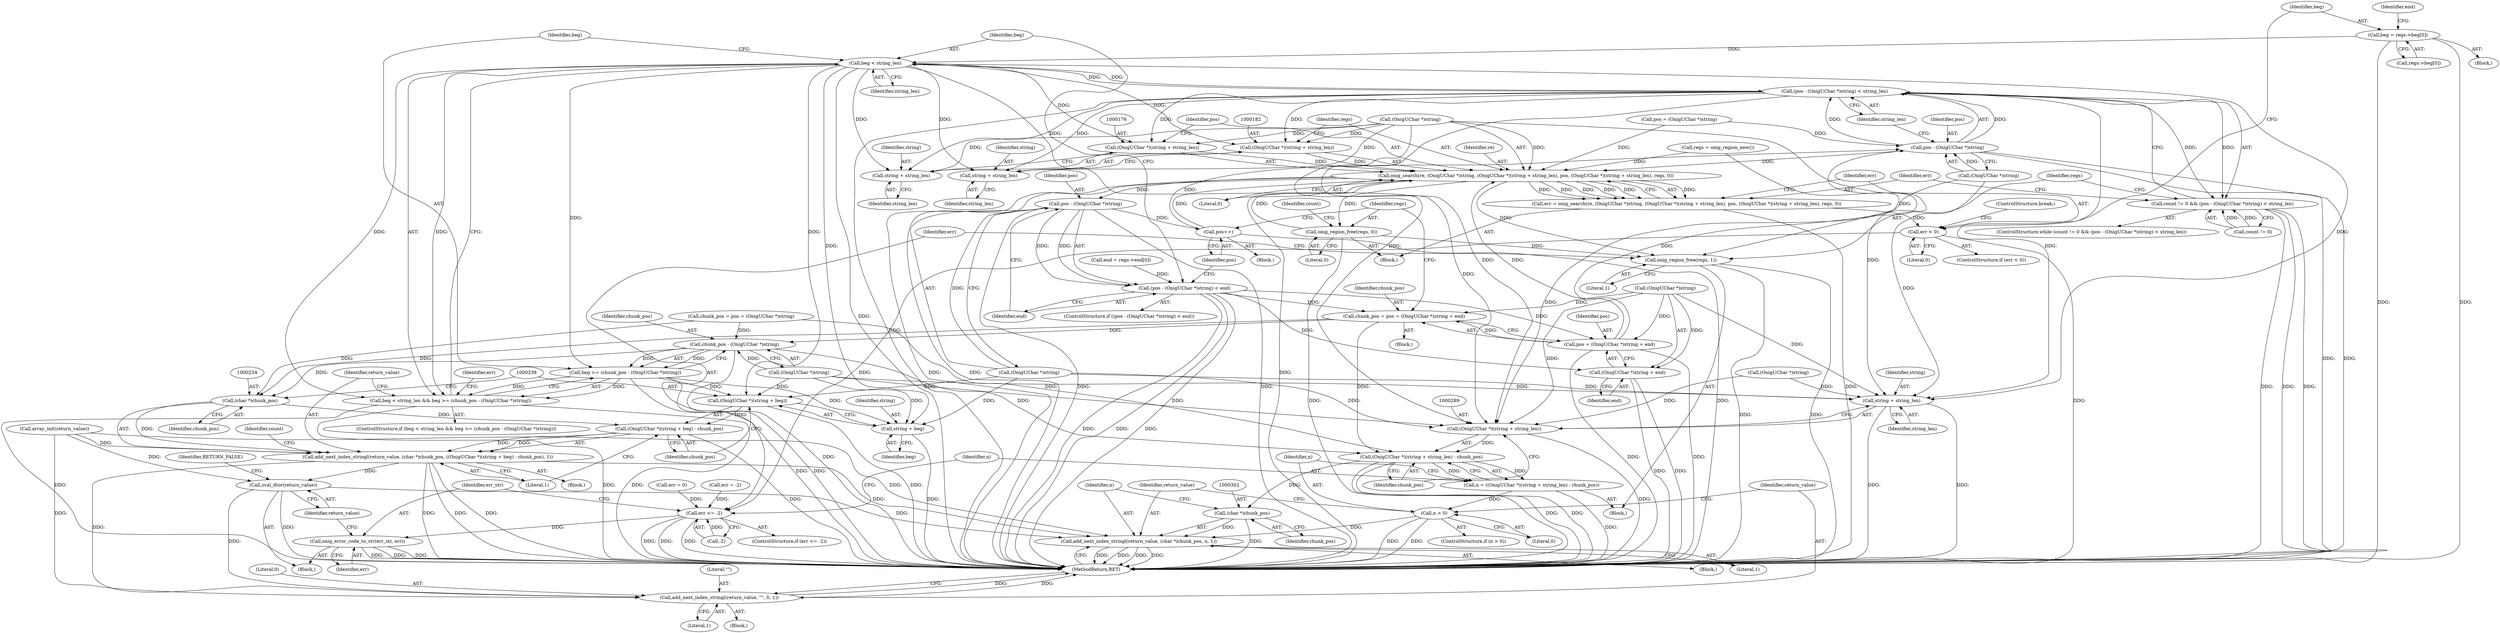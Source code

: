 digraph "0_php-src_5b597a2e5b28e2d5a52fc1be13f425f08f47cb62?w=1@array" {
"1000195" [label="(Call,beg = regs->beg[0])"];
"1000220" [label="(Call,beg < string_len)"];
"1000158" [label="(Call,(pos - (OnigUChar *)string) < string_len)"];
"1000154" [label="(Call,count != 0 && (pos - (OnigUChar *)string) < string_len)"];
"1000175" [label="(Call,(OnigUChar *)(string + string_len))"];
"1000170" [label="(Call,onig_search(re, (OnigUChar *)string, (OnigUChar *)(string + string_len), pos, (OnigUChar *)(string + string_len), regs, 0))"];
"1000168" [label="(Call,err = onig_search(re, (OnigUChar *)string, (OnigUChar *)(string + string_len), pos, (OnigUChar *)(string + string_len), regs, 0))"];
"1000189" [label="(Call,err < 0)"];
"1000273" [label="(Call,err <= -2)"];
"1000279" [label="(Call,onig_error_code_to_str(err_str, err))"];
"1000211" [label="(Call,pos - (OnigUChar *)string)"];
"1000210" [label="(Call,(pos - (OnigUChar *)string) < end)"];
"1000253" [label="(Call,chunk_pos = pos = (OnigUChar *)string + end)"];
"1000225" [label="(Call,chunk_pos - (OnigUChar *)string)"];
"1000223" [label="(Call,beg >= (chunk_pos - (OnigUChar *)string))"];
"1000219" [label="(Call,beg < string_len && beg >= (chunk_pos - (OnigUChar *)string))"];
"1000237" [label="(Call,(OnigUChar *)(string + beg))"];
"1000236" [label="(Call,(OnigUChar *)(string + beg) - chunk_pos)"];
"1000231" [label="(Call,add_next_index_stringl(return_value, (char *)chunk_pos, ((OnigUChar *)(string + beg) - chunk_pos), 1))"];
"1000282" [label="(Call,zval_dtor(return_value))"];
"1000299" [label="(Call,add_next_index_stringl(return_value, (char *)chunk_pos, n, 1))"];
"1000308" [label="(Call,add_next_index_stringl(return_value, \"\", 0, 1))"];
"1000239" [label="(Call,string + beg)"];
"1000233" [label="(Call,(char *)chunk_pos)"];
"1000287" [label="(Call,(OnigUChar *)(string + string_len) - chunk_pos)"];
"1000285" [label="(Call,n = ((OnigUChar *)(string + string_len) - chunk_pos))"];
"1000295" [label="(Call,n > 0)"];
"1000301" [label="(Call,(char *)chunk_pos)"];
"1000255" [label="(Call,pos = (OnigUChar *)string + end)"];
"1000159" [label="(Call,pos - (OnigUChar *)string)"];
"1000257" [label="(Call,(OnigUChar *)string + end)"];
"1000264" [label="(Call,pos++)"];
"1000266" [label="(Call,onig_region_free(regs, 0))"];
"1000269" [label="(Call,onig_region_free(regs, 1))"];
"1000177" [label="(Call,string + string_len)"];
"1000181" [label="(Call,(OnigUChar *)(string + string_len))"];
"1000183" [label="(Call,string + string_len)"];
"1000288" [label="(Call,(OnigUChar *)(string + string_len))"];
"1000290" [label="(Call,string + string_len)"];
"1000195" [label="(Call,beg = regs->beg[0])"];
"1000225" [label="(Call,chunk_pos - (OnigUChar *)string)"];
"1000172" [label="(Call,(OnigUChar *)string)"];
"1000281" [label="(Identifier,err)"];
"1000178" [label="(Identifier,string)"];
"1000270" [label="(Identifier,regs)"];
"1000268" [label="(Literal,0)"];
"1000180" [label="(Identifier,pos)"];
"1000196" [label="(Identifier,beg)"];
"1000248" [label="(Call,err = -2)"];
"1000242" [label="(Identifier,chunk_pos)"];
"1000219" [label="(Call,beg < string_len && beg >= (chunk_pos - (OnigUChar *)string))"];
"1000194" [label="(Block,)"];
"1000175" [label="(Call,(OnigUChar *)(string + string_len))"];
"1000271" [label="(Literal,1)"];
"1000263" [label="(Block,)"];
"1000150" [label="(Call,regs = onig_region_new())"];
"1000280" [label="(Identifier,err_str)"];
"1000212" [label="(Identifier,pos)"];
"1000253" [label="(Call,chunk_pos = pos = (OnigUChar *)string + end)"];
"1000188" [label="(ControlStructure,if (err < 0))"];
"1000181" [label="(Call,(OnigUChar *)(string + string_len))"];
"1000311" [label="(Literal,0)"];
"1000256" [label="(Identifier,pos)"];
"1000226" [label="(Identifier,chunk_pos)"];
"1000275" [label="(Call,-2)"];
"1000285" [label="(Call,n = ((OnigUChar *)(string + string_len) - chunk_pos))"];
"1000224" [label="(Identifier,beg)"];
"1000154" [label="(Call,count != 0 && (pos - (OnigUChar *)string) < string_len)"];
"1000243" [label="(Literal,1)"];
"1000165" [label="(Block,)"];
"1000240" [label="(Identifier,string)"];
"1000309" [label="(Identifier,return_value)"];
"1000222" [label="(Identifier,string_len)"];
"1000279" [label="(Call,onig_error_code_to_str(err_str, err))"];
"1000193" [label="(ControlStructure,break;)"];
"1000313" [label="(MethodReturn,RET)"];
"1000216" [label="(Identifier,end)"];
"1000147" [label="(Call,err = 0)"];
"1000239" [label="(Call,string + beg)"];
"1000177" [label="(Call,string + string_len)"];
"1000168" [label="(Call,err = onig_search(re, (OnigUChar *)string, (OnigUChar *)(string + string_len), pos, (OnigUChar *)(string + string_len), regs, 0))"];
"1000220" [label="(Call,beg < string_len)"];
"1000161" [label="(Call,(OnigUChar *)string)"];
"1000304" [label="(Identifier,n)"];
"1000286" [label="(Identifier,n)"];
"1000156" [label="(Identifier,count)"];
"1000269" [label="(Call,onig_region_free(regs, 1))"];
"1000273" [label="(Call,err <= -2)"];
"1000227" [label="(Call,(OnigUChar *)string)"];
"1000312" [label="(Literal,1)"];
"1000267" [label="(Identifier,regs)"];
"1000155" [label="(Call,count != 0)"];
"1000108" [label="(Block,)"];
"1000203" [label="(Identifier,end)"];
"1000297" [label="(Literal,0)"];
"1000191" [label="(Literal,0)"];
"1000295" [label="(Call,n > 0)"];
"1000153" [label="(ControlStructure,while (count != 0 && (pos - (OnigUChar *)string) < string_len))"];
"1000236" [label="(Call,(OnigUChar *)(string + beg) - chunk_pos)"];
"1000277" [label="(Block,)"];
"1000230" [label="(Block,)"];
"1000187" [label="(Literal,0)"];
"1000233" [label="(Call,(char *)chunk_pos)"];
"1000294" [label="(ControlStructure,if (n > 0))"];
"1000282" [label="(Call,zval_dtor(return_value))"];
"1000158" [label="(Call,(pos - (OnigUChar *)string) < string_len)"];
"1000305" [label="(Literal,1)"];
"1000292" [label="(Identifier,string_len)"];
"1000232" [label="(Identifier,return_value)"];
"1000274" [label="(Identifier,err)"];
"1000218" [label="(ControlStructure,if (beg < string_len && beg >= (chunk_pos - (OnigUChar *)string)))"];
"1000221" [label="(Identifier,beg)"];
"1000164" [label="(Identifier,string_len)"];
"1000140" [label="(Call,chunk_pos = pos = (OnigUChar *)string)"];
"1000245" [label="(Identifier,count)"];
"1000171" [label="(Identifier,re)"];
"1000266" [label="(Call,onig_region_free(regs, 0))"];
"1000235" [label="(Identifier,chunk_pos)"];
"1000308" [label="(Call,add_next_index_stringl(return_value, \"\", 0, 1))"];
"1000209" [label="(ControlStructure,if ((pos - (OnigUChar *)string) < end))"];
"1000261" [label="(Identifier,end)"];
"1000197" [label="(Call,regs->beg[0])"];
"1000307" [label="(Block,)"];
"1000249" [label="(Identifier,err)"];
"1000144" [label="(Call,(OnigUChar *)string)"];
"1000184" [label="(Identifier,string)"];
"1000264" [label="(Call,pos++)"];
"1000272" [label="(ControlStructure,if (err <= -2))"];
"1000300" [label="(Identifier,return_value)"];
"1000170" [label="(Call,onig_search(re, (OnigUChar *)string, (OnigUChar *)(string + string_len), pos, (OnigUChar *)(string + string_len), regs, 0))"];
"1000186" [label="(Identifier,regs)"];
"1000293" [label="(Identifier,chunk_pos)"];
"1000190" [label="(Identifier,err)"];
"1000258" [label="(Call,(OnigUChar *)string)"];
"1000283" [label="(Identifier,return_value)"];
"1000160" [label="(Identifier,pos)"];
"1000138" [label="(Call,array_init(return_value))"];
"1000301" [label="(Call,(char *)chunk_pos)"];
"1000241" [label="(Identifier,beg)"];
"1000223" [label="(Call,beg >= (chunk_pos - (OnigUChar *)string))"];
"1000185" [label="(Identifier,string_len)"];
"1000211" [label="(Call,pos - (OnigUChar *)string)"];
"1000179" [label="(Identifier,string_len)"];
"1000183" [label="(Call,string + string_len)"];
"1000296" [label="(Identifier,n)"];
"1000290" [label="(Call,string + string_len)"];
"1000255" [label="(Call,pos = (OnigUChar *)string + end)"];
"1000231" [label="(Call,add_next_index_stringl(return_value, (char *)chunk_pos, ((OnigUChar *)(string + beg) - chunk_pos), 1))"];
"1000291" [label="(Identifier,string)"];
"1000299" [label="(Call,add_next_index_stringl(return_value, (char *)chunk_pos, n, 1))"];
"1000298" [label="(Block,)"];
"1000265" [label="(Identifier,pos)"];
"1000310" [label="(Literal,\"\")"];
"1000303" [label="(Identifier,chunk_pos)"];
"1000202" [label="(Call,end = regs->end[0])"];
"1000169" [label="(Identifier,err)"];
"1000284" [label="(Identifier,RETURN_FALSE)"];
"1000210" [label="(Call,(pos - (OnigUChar *)string) < end)"];
"1000237" [label="(Call,(OnigUChar *)(string + beg))"];
"1000159" [label="(Call,pos - (OnigUChar *)string)"];
"1000142" [label="(Call,pos = (OnigUChar *)string)"];
"1000213" [label="(Call,(OnigUChar *)string)"];
"1000217" [label="(Block,)"];
"1000257" [label="(Call,(OnigUChar *)string + end)"];
"1000254" [label="(Identifier,chunk_pos)"];
"1000189" [label="(Call,err < 0)"];
"1000287" [label="(Call,(OnigUChar *)(string + string_len) - chunk_pos)"];
"1000288" [label="(Call,(OnigUChar *)(string + string_len))"];
"1000195" -> "1000194"  [label="AST: "];
"1000195" -> "1000197"  [label="CFG: "];
"1000196" -> "1000195"  [label="AST: "];
"1000197" -> "1000195"  [label="AST: "];
"1000203" -> "1000195"  [label="CFG: "];
"1000195" -> "1000313"  [label="DDG: "];
"1000195" -> "1000313"  [label="DDG: "];
"1000195" -> "1000220"  [label="DDG: "];
"1000220" -> "1000219"  [label="AST: "];
"1000220" -> "1000222"  [label="CFG: "];
"1000221" -> "1000220"  [label="AST: "];
"1000222" -> "1000220"  [label="AST: "];
"1000224" -> "1000220"  [label="CFG: "];
"1000219" -> "1000220"  [label="CFG: "];
"1000220" -> "1000313"  [label="DDG: "];
"1000220" -> "1000158"  [label="DDG: "];
"1000220" -> "1000175"  [label="DDG: "];
"1000220" -> "1000177"  [label="DDG: "];
"1000220" -> "1000181"  [label="DDG: "];
"1000220" -> "1000183"  [label="DDG: "];
"1000220" -> "1000219"  [label="DDG: "];
"1000220" -> "1000219"  [label="DDG: "];
"1000158" -> "1000220"  [label="DDG: "];
"1000220" -> "1000223"  [label="DDG: "];
"1000220" -> "1000237"  [label="DDG: "];
"1000220" -> "1000239"  [label="DDG: "];
"1000220" -> "1000288"  [label="DDG: "];
"1000220" -> "1000290"  [label="DDG: "];
"1000158" -> "1000154"  [label="AST: "];
"1000158" -> "1000164"  [label="CFG: "];
"1000159" -> "1000158"  [label="AST: "];
"1000164" -> "1000158"  [label="AST: "];
"1000154" -> "1000158"  [label="CFG: "];
"1000158" -> "1000313"  [label="DDG: "];
"1000158" -> "1000154"  [label="DDG: "];
"1000158" -> "1000154"  [label="DDG: "];
"1000159" -> "1000158"  [label="DDG: "];
"1000159" -> "1000158"  [label="DDG: "];
"1000158" -> "1000175"  [label="DDG: "];
"1000158" -> "1000177"  [label="DDG: "];
"1000158" -> "1000181"  [label="DDG: "];
"1000158" -> "1000183"  [label="DDG: "];
"1000158" -> "1000288"  [label="DDG: "];
"1000158" -> "1000290"  [label="DDG: "];
"1000154" -> "1000153"  [label="AST: "];
"1000154" -> "1000155"  [label="CFG: "];
"1000155" -> "1000154"  [label="AST: "];
"1000169" -> "1000154"  [label="CFG: "];
"1000270" -> "1000154"  [label="CFG: "];
"1000154" -> "1000313"  [label="DDG: "];
"1000154" -> "1000313"  [label="DDG: "];
"1000154" -> "1000313"  [label="DDG: "];
"1000155" -> "1000154"  [label="DDG: "];
"1000155" -> "1000154"  [label="DDG: "];
"1000175" -> "1000170"  [label="AST: "];
"1000175" -> "1000177"  [label="CFG: "];
"1000176" -> "1000175"  [label="AST: "];
"1000177" -> "1000175"  [label="AST: "];
"1000180" -> "1000175"  [label="CFG: "];
"1000175" -> "1000170"  [label="DDG: "];
"1000172" -> "1000175"  [label="DDG: "];
"1000170" -> "1000168"  [label="AST: "];
"1000170" -> "1000187"  [label="CFG: "];
"1000171" -> "1000170"  [label="AST: "];
"1000172" -> "1000170"  [label="AST: "];
"1000180" -> "1000170"  [label="AST: "];
"1000181" -> "1000170"  [label="AST: "];
"1000186" -> "1000170"  [label="AST: "];
"1000187" -> "1000170"  [label="AST: "];
"1000168" -> "1000170"  [label="CFG: "];
"1000170" -> "1000313"  [label="DDG: "];
"1000170" -> "1000313"  [label="DDG: "];
"1000170" -> "1000313"  [label="DDG: "];
"1000170" -> "1000168"  [label="DDG: "];
"1000170" -> "1000168"  [label="DDG: "];
"1000170" -> "1000168"  [label="DDG: "];
"1000170" -> "1000168"  [label="DDG: "];
"1000170" -> "1000168"  [label="DDG: "];
"1000170" -> "1000168"  [label="DDG: "];
"1000172" -> "1000170"  [label="DDG: "];
"1000159" -> "1000170"  [label="DDG: "];
"1000264" -> "1000170"  [label="DDG: "];
"1000142" -> "1000170"  [label="DDG: "];
"1000255" -> "1000170"  [label="DDG: "];
"1000181" -> "1000170"  [label="DDG: "];
"1000150" -> "1000170"  [label="DDG: "];
"1000266" -> "1000170"  [label="DDG: "];
"1000170" -> "1000211"  [label="DDG: "];
"1000170" -> "1000266"  [label="DDG: "];
"1000170" -> "1000269"  [label="DDG: "];
"1000168" -> "1000165"  [label="AST: "];
"1000169" -> "1000168"  [label="AST: "];
"1000190" -> "1000168"  [label="CFG: "];
"1000168" -> "1000313"  [label="DDG: "];
"1000168" -> "1000189"  [label="DDG: "];
"1000189" -> "1000188"  [label="AST: "];
"1000189" -> "1000191"  [label="CFG: "];
"1000190" -> "1000189"  [label="AST: "];
"1000191" -> "1000189"  [label="AST: "];
"1000193" -> "1000189"  [label="CFG: "];
"1000196" -> "1000189"  [label="CFG: "];
"1000189" -> "1000313"  [label="DDG: "];
"1000189" -> "1000273"  [label="DDG: "];
"1000273" -> "1000272"  [label="AST: "];
"1000273" -> "1000275"  [label="CFG: "];
"1000274" -> "1000273"  [label="AST: "];
"1000275" -> "1000273"  [label="AST: "];
"1000280" -> "1000273"  [label="CFG: "];
"1000286" -> "1000273"  [label="CFG: "];
"1000273" -> "1000313"  [label="DDG: "];
"1000273" -> "1000313"  [label="DDG: "];
"1000273" -> "1000313"  [label="DDG: "];
"1000147" -> "1000273"  [label="DDG: "];
"1000248" -> "1000273"  [label="DDG: "];
"1000275" -> "1000273"  [label="DDG: "];
"1000273" -> "1000279"  [label="DDG: "];
"1000279" -> "1000277"  [label="AST: "];
"1000279" -> "1000281"  [label="CFG: "];
"1000280" -> "1000279"  [label="AST: "];
"1000281" -> "1000279"  [label="AST: "];
"1000283" -> "1000279"  [label="CFG: "];
"1000279" -> "1000313"  [label="DDG: "];
"1000279" -> "1000313"  [label="DDG: "];
"1000279" -> "1000313"  [label="DDG: "];
"1000211" -> "1000210"  [label="AST: "];
"1000211" -> "1000213"  [label="CFG: "];
"1000212" -> "1000211"  [label="AST: "];
"1000213" -> "1000211"  [label="AST: "];
"1000216" -> "1000211"  [label="CFG: "];
"1000211" -> "1000313"  [label="DDG: "];
"1000211" -> "1000313"  [label="DDG: "];
"1000211" -> "1000210"  [label="DDG: "];
"1000211" -> "1000210"  [label="DDG: "];
"1000213" -> "1000211"  [label="DDG: "];
"1000211" -> "1000264"  [label="DDG: "];
"1000210" -> "1000209"  [label="AST: "];
"1000210" -> "1000216"  [label="CFG: "];
"1000216" -> "1000210"  [label="AST: "];
"1000221" -> "1000210"  [label="CFG: "];
"1000265" -> "1000210"  [label="CFG: "];
"1000210" -> "1000313"  [label="DDG: "];
"1000210" -> "1000313"  [label="DDG: "];
"1000210" -> "1000313"  [label="DDG: "];
"1000202" -> "1000210"  [label="DDG: "];
"1000210" -> "1000253"  [label="DDG: "];
"1000210" -> "1000255"  [label="DDG: "];
"1000210" -> "1000257"  [label="DDG: "];
"1000253" -> "1000217"  [label="AST: "];
"1000253" -> "1000255"  [label="CFG: "];
"1000254" -> "1000253"  [label="AST: "];
"1000255" -> "1000253"  [label="AST: "];
"1000267" -> "1000253"  [label="CFG: "];
"1000253" -> "1000225"  [label="DDG: "];
"1000253" -> "1000233"  [label="DDG: "];
"1000255" -> "1000253"  [label="DDG: "];
"1000258" -> "1000253"  [label="DDG: "];
"1000253" -> "1000287"  [label="DDG: "];
"1000225" -> "1000223"  [label="AST: "];
"1000225" -> "1000227"  [label="CFG: "];
"1000226" -> "1000225"  [label="AST: "];
"1000227" -> "1000225"  [label="AST: "];
"1000223" -> "1000225"  [label="CFG: "];
"1000225" -> "1000313"  [label="DDG: "];
"1000225" -> "1000223"  [label="DDG: "];
"1000225" -> "1000223"  [label="DDG: "];
"1000140" -> "1000225"  [label="DDG: "];
"1000227" -> "1000225"  [label="DDG: "];
"1000225" -> "1000233"  [label="DDG: "];
"1000225" -> "1000287"  [label="DDG: "];
"1000223" -> "1000219"  [label="AST: "];
"1000224" -> "1000223"  [label="AST: "];
"1000219" -> "1000223"  [label="CFG: "];
"1000223" -> "1000313"  [label="DDG: "];
"1000223" -> "1000313"  [label="DDG: "];
"1000223" -> "1000219"  [label="DDG: "];
"1000223" -> "1000219"  [label="DDG: "];
"1000223" -> "1000237"  [label="DDG: "];
"1000223" -> "1000239"  [label="DDG: "];
"1000219" -> "1000218"  [label="AST: "];
"1000232" -> "1000219"  [label="CFG: "];
"1000249" -> "1000219"  [label="CFG: "];
"1000219" -> "1000313"  [label="DDG: "];
"1000219" -> "1000313"  [label="DDG: "];
"1000219" -> "1000313"  [label="DDG: "];
"1000237" -> "1000236"  [label="AST: "];
"1000237" -> "1000239"  [label="CFG: "];
"1000238" -> "1000237"  [label="AST: "];
"1000239" -> "1000237"  [label="AST: "];
"1000242" -> "1000237"  [label="CFG: "];
"1000237" -> "1000313"  [label="DDG: "];
"1000237" -> "1000236"  [label="DDG: "];
"1000227" -> "1000237"  [label="DDG: "];
"1000213" -> "1000237"  [label="DDG: "];
"1000236" -> "1000231"  [label="AST: "];
"1000236" -> "1000242"  [label="CFG: "];
"1000242" -> "1000236"  [label="AST: "];
"1000243" -> "1000236"  [label="CFG: "];
"1000236" -> "1000313"  [label="DDG: "];
"1000236" -> "1000231"  [label="DDG: "];
"1000236" -> "1000231"  [label="DDG: "];
"1000233" -> "1000236"  [label="DDG: "];
"1000231" -> "1000230"  [label="AST: "];
"1000231" -> "1000243"  [label="CFG: "];
"1000232" -> "1000231"  [label="AST: "];
"1000233" -> "1000231"  [label="AST: "];
"1000243" -> "1000231"  [label="AST: "];
"1000245" -> "1000231"  [label="CFG: "];
"1000231" -> "1000313"  [label="DDG: "];
"1000231" -> "1000313"  [label="DDG: "];
"1000231" -> "1000313"  [label="DDG: "];
"1000138" -> "1000231"  [label="DDG: "];
"1000233" -> "1000231"  [label="DDG: "];
"1000231" -> "1000282"  [label="DDG: "];
"1000231" -> "1000299"  [label="DDG: "];
"1000231" -> "1000308"  [label="DDG: "];
"1000282" -> "1000277"  [label="AST: "];
"1000282" -> "1000283"  [label="CFG: "];
"1000283" -> "1000282"  [label="AST: "];
"1000284" -> "1000282"  [label="CFG: "];
"1000282" -> "1000313"  [label="DDG: "];
"1000138" -> "1000282"  [label="DDG: "];
"1000282" -> "1000299"  [label="DDG: "];
"1000282" -> "1000308"  [label="DDG: "];
"1000299" -> "1000298"  [label="AST: "];
"1000299" -> "1000305"  [label="CFG: "];
"1000300" -> "1000299"  [label="AST: "];
"1000301" -> "1000299"  [label="AST: "];
"1000304" -> "1000299"  [label="AST: "];
"1000305" -> "1000299"  [label="AST: "];
"1000313" -> "1000299"  [label="CFG: "];
"1000299" -> "1000313"  [label="DDG: "];
"1000299" -> "1000313"  [label="DDG: "];
"1000299" -> "1000313"  [label="DDG: "];
"1000299" -> "1000313"  [label="DDG: "];
"1000138" -> "1000299"  [label="DDG: "];
"1000301" -> "1000299"  [label="DDG: "];
"1000295" -> "1000299"  [label="DDG: "];
"1000308" -> "1000307"  [label="AST: "];
"1000308" -> "1000312"  [label="CFG: "];
"1000309" -> "1000308"  [label="AST: "];
"1000310" -> "1000308"  [label="AST: "];
"1000311" -> "1000308"  [label="AST: "];
"1000312" -> "1000308"  [label="AST: "];
"1000313" -> "1000308"  [label="CFG: "];
"1000308" -> "1000313"  [label="DDG: "];
"1000308" -> "1000313"  [label="DDG: "];
"1000138" -> "1000308"  [label="DDG: "];
"1000239" -> "1000241"  [label="CFG: "];
"1000240" -> "1000239"  [label="AST: "];
"1000241" -> "1000239"  [label="AST: "];
"1000239" -> "1000313"  [label="DDG: "];
"1000227" -> "1000239"  [label="DDG: "];
"1000213" -> "1000239"  [label="DDG: "];
"1000233" -> "1000235"  [label="CFG: "];
"1000234" -> "1000233"  [label="AST: "];
"1000235" -> "1000233"  [label="AST: "];
"1000238" -> "1000233"  [label="CFG: "];
"1000140" -> "1000233"  [label="DDG: "];
"1000287" -> "1000285"  [label="AST: "];
"1000287" -> "1000293"  [label="CFG: "];
"1000288" -> "1000287"  [label="AST: "];
"1000293" -> "1000287"  [label="AST: "];
"1000285" -> "1000287"  [label="CFG: "];
"1000287" -> "1000313"  [label="DDG: "];
"1000287" -> "1000313"  [label="DDG: "];
"1000287" -> "1000285"  [label="DDG: "];
"1000287" -> "1000285"  [label="DDG: "];
"1000288" -> "1000287"  [label="DDG: "];
"1000140" -> "1000287"  [label="DDG: "];
"1000287" -> "1000301"  [label="DDG: "];
"1000285" -> "1000108"  [label="AST: "];
"1000286" -> "1000285"  [label="AST: "];
"1000296" -> "1000285"  [label="CFG: "];
"1000285" -> "1000313"  [label="DDG: "];
"1000285" -> "1000295"  [label="DDG: "];
"1000295" -> "1000294"  [label="AST: "];
"1000295" -> "1000297"  [label="CFG: "];
"1000296" -> "1000295"  [label="AST: "];
"1000297" -> "1000295"  [label="AST: "];
"1000300" -> "1000295"  [label="CFG: "];
"1000309" -> "1000295"  [label="CFG: "];
"1000295" -> "1000313"  [label="DDG: "];
"1000295" -> "1000313"  [label="DDG: "];
"1000301" -> "1000303"  [label="CFG: "];
"1000302" -> "1000301"  [label="AST: "];
"1000303" -> "1000301"  [label="AST: "];
"1000304" -> "1000301"  [label="CFG: "];
"1000301" -> "1000313"  [label="DDG: "];
"1000255" -> "1000257"  [label="CFG: "];
"1000256" -> "1000255"  [label="AST: "];
"1000257" -> "1000255"  [label="AST: "];
"1000255" -> "1000313"  [label="DDG: "];
"1000255" -> "1000313"  [label="DDG: "];
"1000255" -> "1000159"  [label="DDG: "];
"1000258" -> "1000255"  [label="DDG: "];
"1000159" -> "1000161"  [label="CFG: "];
"1000160" -> "1000159"  [label="AST: "];
"1000161" -> "1000159"  [label="AST: "];
"1000164" -> "1000159"  [label="CFG: "];
"1000159" -> "1000313"  [label="DDG: "];
"1000159" -> "1000313"  [label="DDG: "];
"1000264" -> "1000159"  [label="DDG: "];
"1000142" -> "1000159"  [label="DDG: "];
"1000161" -> "1000159"  [label="DDG: "];
"1000257" -> "1000261"  [label="CFG: "];
"1000258" -> "1000257"  [label="AST: "];
"1000261" -> "1000257"  [label="AST: "];
"1000257" -> "1000313"  [label="DDG: "];
"1000257" -> "1000313"  [label="DDG: "];
"1000258" -> "1000257"  [label="DDG: "];
"1000264" -> "1000263"  [label="AST: "];
"1000264" -> "1000265"  [label="CFG: "];
"1000265" -> "1000264"  [label="AST: "];
"1000267" -> "1000264"  [label="CFG: "];
"1000264" -> "1000313"  [label="DDG: "];
"1000266" -> "1000165"  [label="AST: "];
"1000266" -> "1000268"  [label="CFG: "];
"1000267" -> "1000266"  [label="AST: "];
"1000268" -> "1000266"  [label="AST: "];
"1000156" -> "1000266"  [label="CFG: "];
"1000266" -> "1000313"  [label="DDG: "];
"1000266" -> "1000269"  [label="DDG: "];
"1000269" -> "1000108"  [label="AST: "];
"1000269" -> "1000271"  [label="CFG: "];
"1000270" -> "1000269"  [label="AST: "];
"1000271" -> "1000269"  [label="AST: "];
"1000274" -> "1000269"  [label="CFG: "];
"1000269" -> "1000313"  [label="DDG: "];
"1000269" -> "1000313"  [label="DDG: "];
"1000150" -> "1000269"  [label="DDG: "];
"1000177" -> "1000179"  [label="CFG: "];
"1000178" -> "1000177"  [label="AST: "];
"1000179" -> "1000177"  [label="AST: "];
"1000172" -> "1000177"  [label="DDG: "];
"1000181" -> "1000183"  [label="CFG: "];
"1000182" -> "1000181"  [label="AST: "];
"1000183" -> "1000181"  [label="AST: "];
"1000186" -> "1000181"  [label="CFG: "];
"1000172" -> "1000181"  [label="DDG: "];
"1000183" -> "1000185"  [label="CFG: "];
"1000184" -> "1000183"  [label="AST: "];
"1000185" -> "1000183"  [label="AST: "];
"1000172" -> "1000183"  [label="DDG: "];
"1000288" -> "1000290"  [label="CFG: "];
"1000289" -> "1000288"  [label="AST: "];
"1000290" -> "1000288"  [label="AST: "];
"1000293" -> "1000288"  [label="CFG: "];
"1000288" -> "1000313"  [label="DDG: "];
"1000258" -> "1000288"  [label="DDG: "];
"1000227" -> "1000288"  [label="DDG: "];
"1000213" -> "1000288"  [label="DDG: "];
"1000161" -> "1000288"  [label="DDG: "];
"1000144" -> "1000288"  [label="DDG: "];
"1000172" -> "1000288"  [label="DDG: "];
"1000290" -> "1000292"  [label="CFG: "];
"1000291" -> "1000290"  [label="AST: "];
"1000292" -> "1000290"  [label="AST: "];
"1000290" -> "1000313"  [label="DDG: "];
"1000290" -> "1000313"  [label="DDG: "];
"1000258" -> "1000290"  [label="DDG: "];
"1000227" -> "1000290"  [label="DDG: "];
"1000213" -> "1000290"  [label="DDG: "];
"1000161" -> "1000290"  [label="DDG: "];
"1000144" -> "1000290"  [label="DDG: "];
"1000172" -> "1000290"  [label="DDG: "];
}

